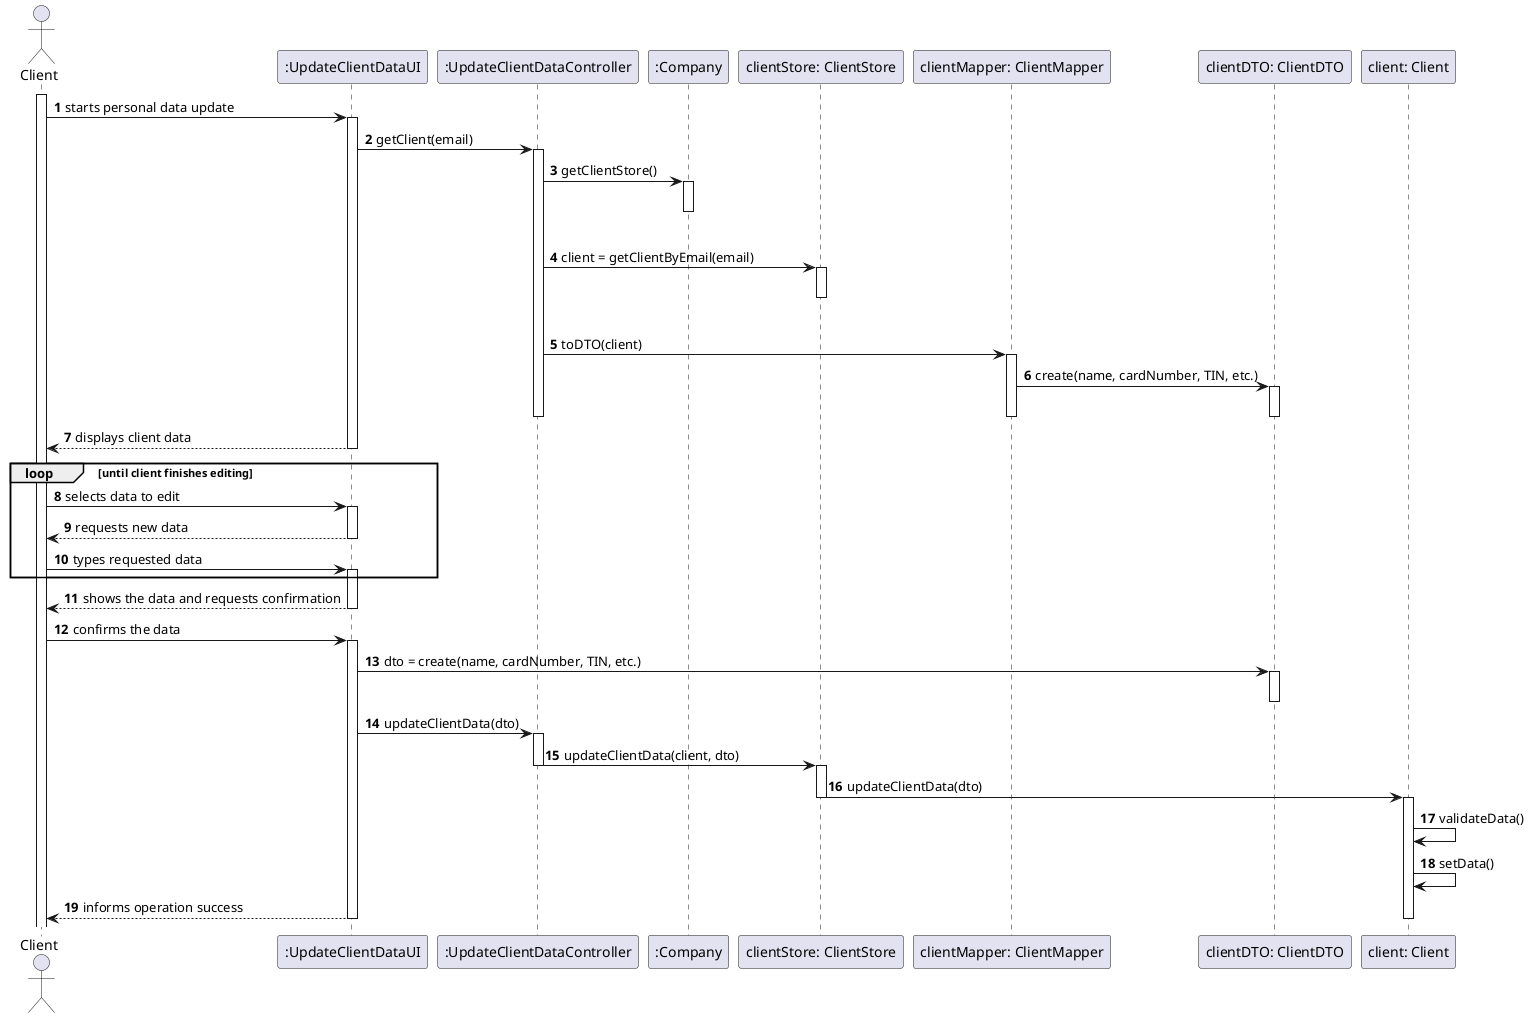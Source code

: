 @startuml
autonumber

actor Client as cli
participant ":UpdateClientDataUI" as ui
participant ":UpdateClientDataController" as controller
participant ":Company" as company
participant "clientStore: ClientStore" as cstore
participant "clientMapper: ClientMapper" as cmapper
participant "clientDTO: ClientDTO" as dto
participant "client: Client" as client


activate cli
cli -> ui : starts personal data update
activate ui
ui -> controller : getClient(email)
activate controller
controller -> company : getClientStore()
activate company
|||
deactivate company
controller -> cstore : client = getClientByEmail(email)
activate cstore
|||
deactivate cstore
controller -> cmapper : toDTO(client)
activate cmapper
cmapper -> dto : create(name, cardNumber, TIN, etc.)
activate dto
deactivate dto
deactivate cmapper
deactivate controller
ui --> cli : displays client data
deactivate ui
loop until client finishes editing
cli -> ui :  selects data to edit
activate ui
ui --> cli : requests new data
deactivate ui
cli -> ui :  types requested data
activate ui
end loop
activate ui
ui --> cli : shows the data and requests confirmation
deactivate ui
cli -> ui :  confirms the data
activate ui
ui -> dto: dto = create(name, cardNumber, TIN, etc.)
activate dto
deactivate dto
ui -> controller: updateClientData(dto)
activate controller
controller -> cstore: updateClientData(client, dto)
deactivate controller
activate cstore
cstore -> client : updateClientData(dto)
deactivate cstore
activate client
client -> client : validateData()
client -> client : setData()
ui --> cli : informs operation success
deactivate client
deactivate ui
@enduml